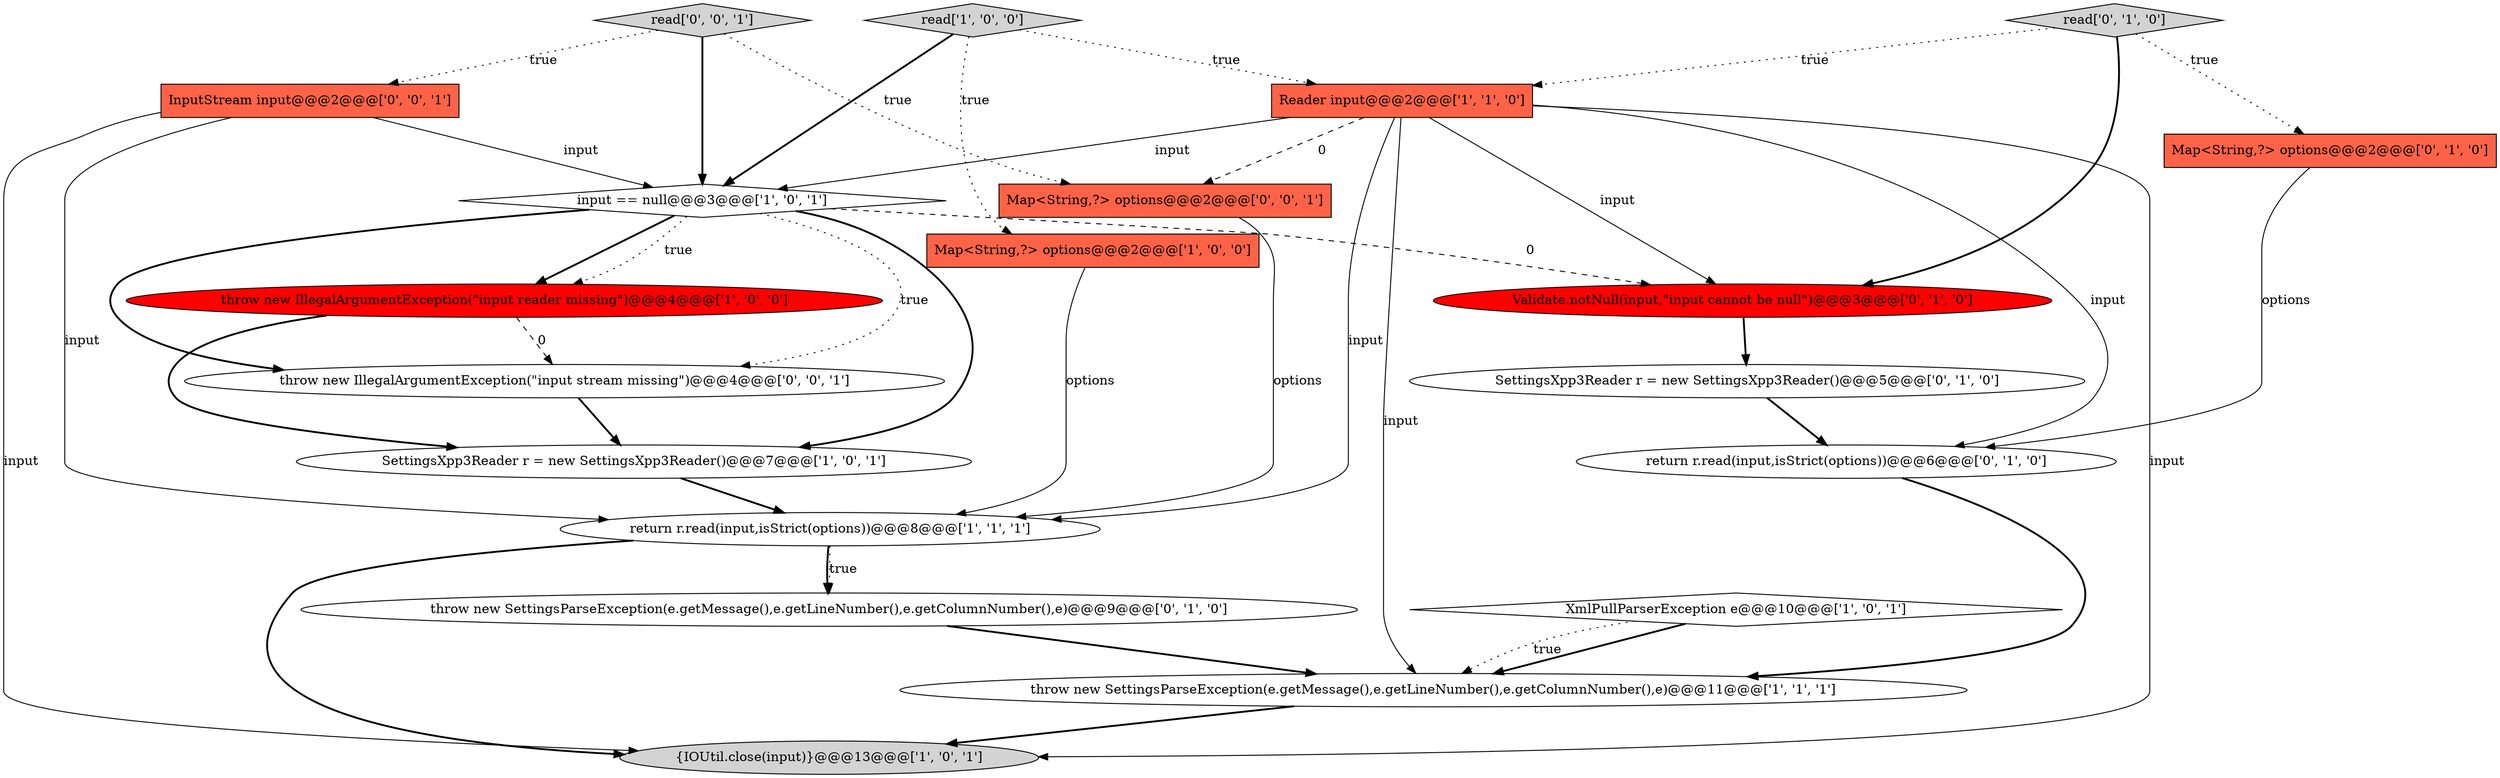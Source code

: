 digraph {
1 [style = filled, label = "input == null@@@3@@@['1', '0', '1']", fillcolor = white, shape = diamond image = "AAA0AAABBB1BBB"];
3 [style = filled, label = "SettingsXpp3Reader r = new SettingsXpp3Reader()@@@7@@@['1', '0', '1']", fillcolor = white, shape = ellipse image = "AAA0AAABBB1BBB"];
12 [style = filled, label = "Validate.notNull(input,\"input cannot be null\")@@@3@@@['0', '1', '0']", fillcolor = red, shape = ellipse image = "AAA1AAABBB2BBB"];
0 [style = filled, label = "return r.read(input,isStrict(options))@@@8@@@['1', '1', '1']", fillcolor = white, shape = ellipse image = "AAA0AAABBB1BBB"];
4 [style = filled, label = "Map<String,?> options@@@2@@@['1', '0', '0']", fillcolor = tomato, shape = box image = "AAA0AAABBB1BBB"];
2 [style = filled, label = "read['1', '0', '0']", fillcolor = lightgray, shape = diamond image = "AAA0AAABBB1BBB"];
7 [style = filled, label = "XmlPullParserException e@@@10@@@['1', '0', '1']", fillcolor = white, shape = diamond image = "AAA0AAABBB1BBB"];
18 [style = filled, label = "read['0', '0', '1']", fillcolor = lightgray, shape = diamond image = "AAA0AAABBB3BBB"];
16 [style = filled, label = "InputStream input@@@2@@@['0', '0', '1']", fillcolor = tomato, shape = box image = "AAA0AAABBB3BBB"];
8 [style = filled, label = "throw new SettingsParseException(e.getMessage(),e.getLineNumber(),e.getColumnNumber(),e)@@@11@@@['1', '1', '1']", fillcolor = white, shape = ellipse image = "AAA0AAABBB1BBB"];
9 [style = filled, label = "{IOUtil.close(input)}@@@13@@@['1', '0', '1']", fillcolor = lightgray, shape = ellipse image = "AAA0AAABBB1BBB"];
6 [style = filled, label = "Reader input@@@2@@@['1', '1', '0']", fillcolor = tomato, shape = box image = "AAA0AAABBB1BBB"];
17 [style = filled, label = "Map<String,?> options@@@2@@@['0', '0', '1']", fillcolor = tomato, shape = box image = "AAA0AAABBB3BBB"];
19 [style = filled, label = "throw new IllegalArgumentException(\"input stream missing\")@@@4@@@['0', '0', '1']", fillcolor = white, shape = ellipse image = "AAA0AAABBB3BBB"];
5 [style = filled, label = "throw new IllegalArgumentException(\"input reader missing\")@@@4@@@['1', '0', '0']", fillcolor = red, shape = ellipse image = "AAA1AAABBB1BBB"];
15 [style = filled, label = "return r.read(input,isStrict(options))@@@6@@@['0', '1', '0']", fillcolor = white, shape = ellipse image = "AAA0AAABBB2BBB"];
10 [style = filled, label = "SettingsXpp3Reader r = new SettingsXpp3Reader()@@@5@@@['0', '1', '0']", fillcolor = white, shape = ellipse image = "AAA0AAABBB2BBB"];
14 [style = filled, label = "throw new SettingsParseException(e.getMessage(),e.getLineNumber(),e.getColumnNumber(),e)@@@9@@@['0', '1', '0']", fillcolor = white, shape = ellipse image = "AAA0AAABBB2BBB"];
11 [style = filled, label = "Map<String,?> options@@@2@@@['0', '1', '0']", fillcolor = tomato, shape = box image = "AAA0AAABBB2BBB"];
13 [style = filled, label = "read['0', '1', '0']", fillcolor = lightgray, shape = diamond image = "AAA0AAABBB2BBB"];
1->5 [style = bold, label=""];
13->6 [style = dotted, label="true"];
5->3 [style = bold, label=""];
0->9 [style = bold, label=""];
10->15 [style = bold, label=""];
11->15 [style = solid, label="options"];
18->16 [style = dotted, label="true"];
2->1 [style = bold, label=""];
1->3 [style = bold, label=""];
4->0 [style = solid, label="options"];
6->17 [style = dashed, label="0"];
6->8 [style = solid, label="input"];
16->9 [style = solid, label="input"];
7->8 [style = bold, label=""];
1->19 [style = dotted, label="true"];
3->0 [style = bold, label=""];
1->12 [style = dashed, label="0"];
0->14 [style = bold, label=""];
12->10 [style = bold, label=""];
13->12 [style = bold, label=""];
6->12 [style = solid, label="input"];
18->1 [style = bold, label=""];
2->6 [style = dotted, label="true"];
6->1 [style = solid, label="input"];
2->4 [style = dotted, label="true"];
8->9 [style = bold, label=""];
6->15 [style = solid, label="input"];
16->0 [style = solid, label="input"];
13->11 [style = dotted, label="true"];
6->0 [style = solid, label="input"];
0->14 [style = dotted, label="true"];
14->8 [style = bold, label=""];
18->17 [style = dotted, label="true"];
6->9 [style = solid, label="input"];
1->19 [style = bold, label=""];
7->8 [style = dotted, label="true"];
5->19 [style = dashed, label="0"];
1->5 [style = dotted, label="true"];
19->3 [style = bold, label=""];
16->1 [style = solid, label="input"];
15->8 [style = bold, label=""];
17->0 [style = solid, label="options"];
}
